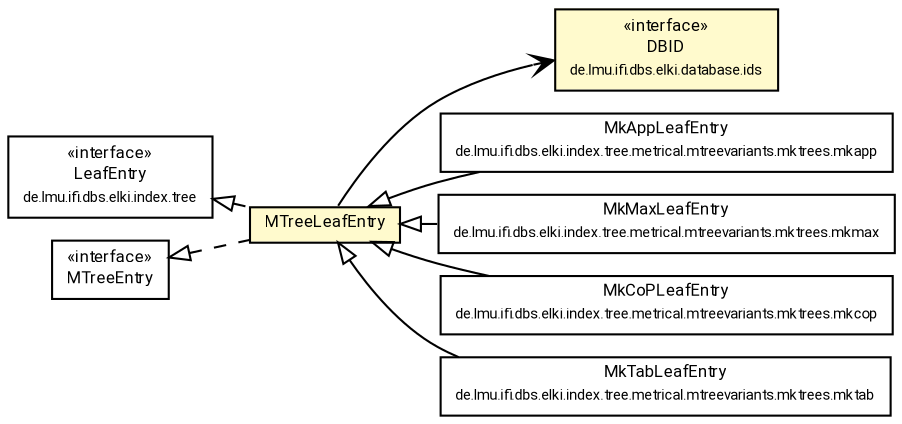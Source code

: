 #!/usr/local/bin/dot
#
# Class diagram 
# Generated by UMLGraph version R5_7_2-60-g0e99a6 (http://www.spinellis.gr/umlgraph/)
#

digraph G {
	graph [fontnames="svg"]
	edge [fontname="Roboto",fontsize=7,labelfontname="Roboto",labelfontsize=7,color="black"];
	node [fontname="Roboto",fontcolor="black",fontsize=8,shape=plaintext,margin=0,width=0,height=0];
	nodesep=0.15;
	ranksep=0.25;
	rankdir=LR;
	// de.lmu.ifi.dbs.elki.database.ids.DBID
	c6718115 [label=<<table title="de.lmu.ifi.dbs.elki.database.ids.DBID" border="0" cellborder="1" cellspacing="0" cellpadding="2" bgcolor="LemonChiffon" href="../../../../database/ids/DBID.html" target="_parent">
		<tr><td><table border="0" cellspacing="0" cellpadding="1">
		<tr><td align="center" balign="center"> &#171;interface&#187; </td></tr>
		<tr><td align="center" balign="center"> <font face="Roboto">DBID</font> </td></tr>
		<tr><td align="center" balign="center"> <font face="Roboto" point-size="7.0">de.lmu.ifi.dbs.elki.database.ids</font> </td></tr>
		</table></td></tr>
		</table>>, URL="../../../../database/ids/DBID.html"];
	// de.lmu.ifi.dbs.elki.index.tree.LeafEntry
	c6719161 [label=<<table title="de.lmu.ifi.dbs.elki.index.tree.LeafEntry" border="0" cellborder="1" cellspacing="0" cellpadding="2" href="../../LeafEntry.html" target="_parent">
		<tr><td><table border="0" cellspacing="0" cellpadding="1">
		<tr><td align="center" balign="center"> &#171;interface&#187; </td></tr>
		<tr><td align="center" balign="center"> <font face="Roboto">LeafEntry</font> </td></tr>
		<tr><td align="center" balign="center"> <font face="Roboto" point-size="7.0">de.lmu.ifi.dbs.elki.index.tree</font> </td></tr>
		</table></td></tr>
		</table>>, URL="../../LeafEntry.html"];
	// de.lmu.ifi.dbs.elki.index.tree.metrical.mtreevariants.MTreeLeafEntry
	c6719192 [label=<<table title="de.lmu.ifi.dbs.elki.index.tree.metrical.mtreevariants.MTreeLeafEntry" border="0" cellborder="1" cellspacing="0" cellpadding="2" bgcolor="lemonChiffon" href="MTreeLeafEntry.html" target="_parent">
		<tr><td><table border="0" cellspacing="0" cellpadding="1">
		<tr><td align="center" balign="center"> <font face="Roboto">MTreeLeafEntry</font> </td></tr>
		</table></td></tr>
		</table>>, URL="MTreeLeafEntry.html"];
	// de.lmu.ifi.dbs.elki.index.tree.metrical.mtreevariants.MTreeEntry
	c6719193 [label=<<table title="de.lmu.ifi.dbs.elki.index.tree.metrical.mtreevariants.MTreeEntry" border="0" cellborder="1" cellspacing="0" cellpadding="2" href="MTreeEntry.html" target="_parent">
		<tr><td><table border="0" cellspacing="0" cellpadding="1">
		<tr><td align="center" balign="center"> &#171;interface&#187; </td></tr>
		<tr><td align="center" balign="center"> <font face="Roboto">MTreeEntry</font> </td></tr>
		</table></td></tr>
		</table>>, URL="MTreeEntry.html"];
	// de.lmu.ifi.dbs.elki.index.tree.metrical.mtreevariants.mktrees.mkapp.MkAppLeafEntry
	c6719212 [label=<<table title="de.lmu.ifi.dbs.elki.index.tree.metrical.mtreevariants.mktrees.mkapp.MkAppLeafEntry" border="0" cellborder="1" cellspacing="0" cellpadding="2" href="mktrees/mkapp/MkAppLeafEntry.html" target="_parent">
		<tr><td><table border="0" cellspacing="0" cellpadding="1">
		<tr><td align="center" balign="center"> <font face="Roboto">MkAppLeafEntry</font> </td></tr>
		<tr><td align="center" balign="center"> <font face="Roboto" point-size="7.0">de.lmu.ifi.dbs.elki.index.tree.metrical.mtreevariants.mktrees.mkapp</font> </td></tr>
		</table></td></tr>
		</table>>, URL="mktrees/mkapp/MkAppLeafEntry.html"];
	// de.lmu.ifi.dbs.elki.index.tree.metrical.mtreevariants.mktrees.mkmax.MkMaxLeafEntry
	c6719221 [label=<<table title="de.lmu.ifi.dbs.elki.index.tree.metrical.mtreevariants.mktrees.mkmax.MkMaxLeafEntry" border="0" cellborder="1" cellspacing="0" cellpadding="2" href="mktrees/mkmax/MkMaxLeafEntry.html" target="_parent">
		<tr><td><table border="0" cellspacing="0" cellpadding="1">
		<tr><td align="center" balign="center"> <font face="Roboto">MkMaxLeafEntry</font> </td></tr>
		<tr><td align="center" balign="center"> <font face="Roboto" point-size="7.0">de.lmu.ifi.dbs.elki.index.tree.metrical.mtreevariants.mktrees.mkmax</font> </td></tr>
		</table></td></tr>
		</table>>, URL="mktrees/mkmax/MkMaxLeafEntry.html"];
	// de.lmu.ifi.dbs.elki.index.tree.metrical.mtreevariants.mktrees.mkcop.MkCoPLeafEntry
	c6719230 [label=<<table title="de.lmu.ifi.dbs.elki.index.tree.metrical.mtreevariants.mktrees.mkcop.MkCoPLeafEntry" border="0" cellborder="1" cellspacing="0" cellpadding="2" href="mktrees/mkcop/MkCoPLeafEntry.html" target="_parent">
		<tr><td><table border="0" cellspacing="0" cellpadding="1">
		<tr><td align="center" balign="center"> <font face="Roboto">MkCoPLeafEntry</font> </td></tr>
		<tr><td align="center" balign="center"> <font face="Roboto" point-size="7.0">de.lmu.ifi.dbs.elki.index.tree.metrical.mtreevariants.mktrees.mkcop</font> </td></tr>
		</table></td></tr>
		</table>>, URL="mktrees/mkcop/MkCoPLeafEntry.html"];
	// de.lmu.ifi.dbs.elki.index.tree.metrical.mtreevariants.mktrees.mktab.MkTabLeafEntry
	c6719245 [label=<<table title="de.lmu.ifi.dbs.elki.index.tree.metrical.mtreevariants.mktrees.mktab.MkTabLeafEntry" border="0" cellborder="1" cellspacing="0" cellpadding="2" href="mktrees/mktab/MkTabLeafEntry.html" target="_parent">
		<tr><td><table border="0" cellspacing="0" cellpadding="1">
		<tr><td align="center" balign="center"> <font face="Roboto">MkTabLeafEntry</font> </td></tr>
		<tr><td align="center" balign="center"> <font face="Roboto" point-size="7.0">de.lmu.ifi.dbs.elki.index.tree.metrical.mtreevariants.mktrees.mktab</font> </td></tr>
		</table></td></tr>
		</table>>, URL="mktrees/mktab/MkTabLeafEntry.html"];
	// de.lmu.ifi.dbs.elki.index.tree.metrical.mtreevariants.MTreeLeafEntry implements de.lmu.ifi.dbs.elki.index.tree.LeafEntry
	c6719161 -> c6719192 [arrowtail=empty,style=dashed,dir=back,weight=9];
	// de.lmu.ifi.dbs.elki.index.tree.metrical.mtreevariants.MTreeLeafEntry implements de.lmu.ifi.dbs.elki.index.tree.metrical.mtreevariants.MTreeEntry
	c6719193 -> c6719192 [arrowtail=empty,style=dashed,dir=back,weight=9];
	// de.lmu.ifi.dbs.elki.index.tree.metrical.mtreevariants.mktrees.mkapp.MkAppLeafEntry extends de.lmu.ifi.dbs.elki.index.tree.metrical.mtreevariants.MTreeLeafEntry
	c6719192 -> c6719212 [arrowtail=empty,dir=back,weight=10];
	// de.lmu.ifi.dbs.elki.index.tree.metrical.mtreevariants.mktrees.mkmax.MkMaxLeafEntry extends de.lmu.ifi.dbs.elki.index.tree.metrical.mtreevariants.MTreeLeafEntry
	c6719192 -> c6719221 [arrowtail=empty,dir=back,weight=10];
	// de.lmu.ifi.dbs.elki.index.tree.metrical.mtreevariants.mktrees.mkcop.MkCoPLeafEntry extends de.lmu.ifi.dbs.elki.index.tree.metrical.mtreevariants.MTreeLeafEntry
	c6719192 -> c6719230 [arrowtail=empty,dir=back,weight=10];
	// de.lmu.ifi.dbs.elki.index.tree.metrical.mtreevariants.mktrees.mktab.MkTabLeafEntry extends de.lmu.ifi.dbs.elki.index.tree.metrical.mtreevariants.MTreeLeafEntry
	c6719192 -> c6719245 [arrowtail=empty,dir=back,weight=10];
	// de.lmu.ifi.dbs.elki.index.tree.metrical.mtreevariants.MTreeLeafEntry navassoc de.lmu.ifi.dbs.elki.database.ids.DBID
	c6719192 -> c6718115 [arrowhead=open,weight=1];
}

